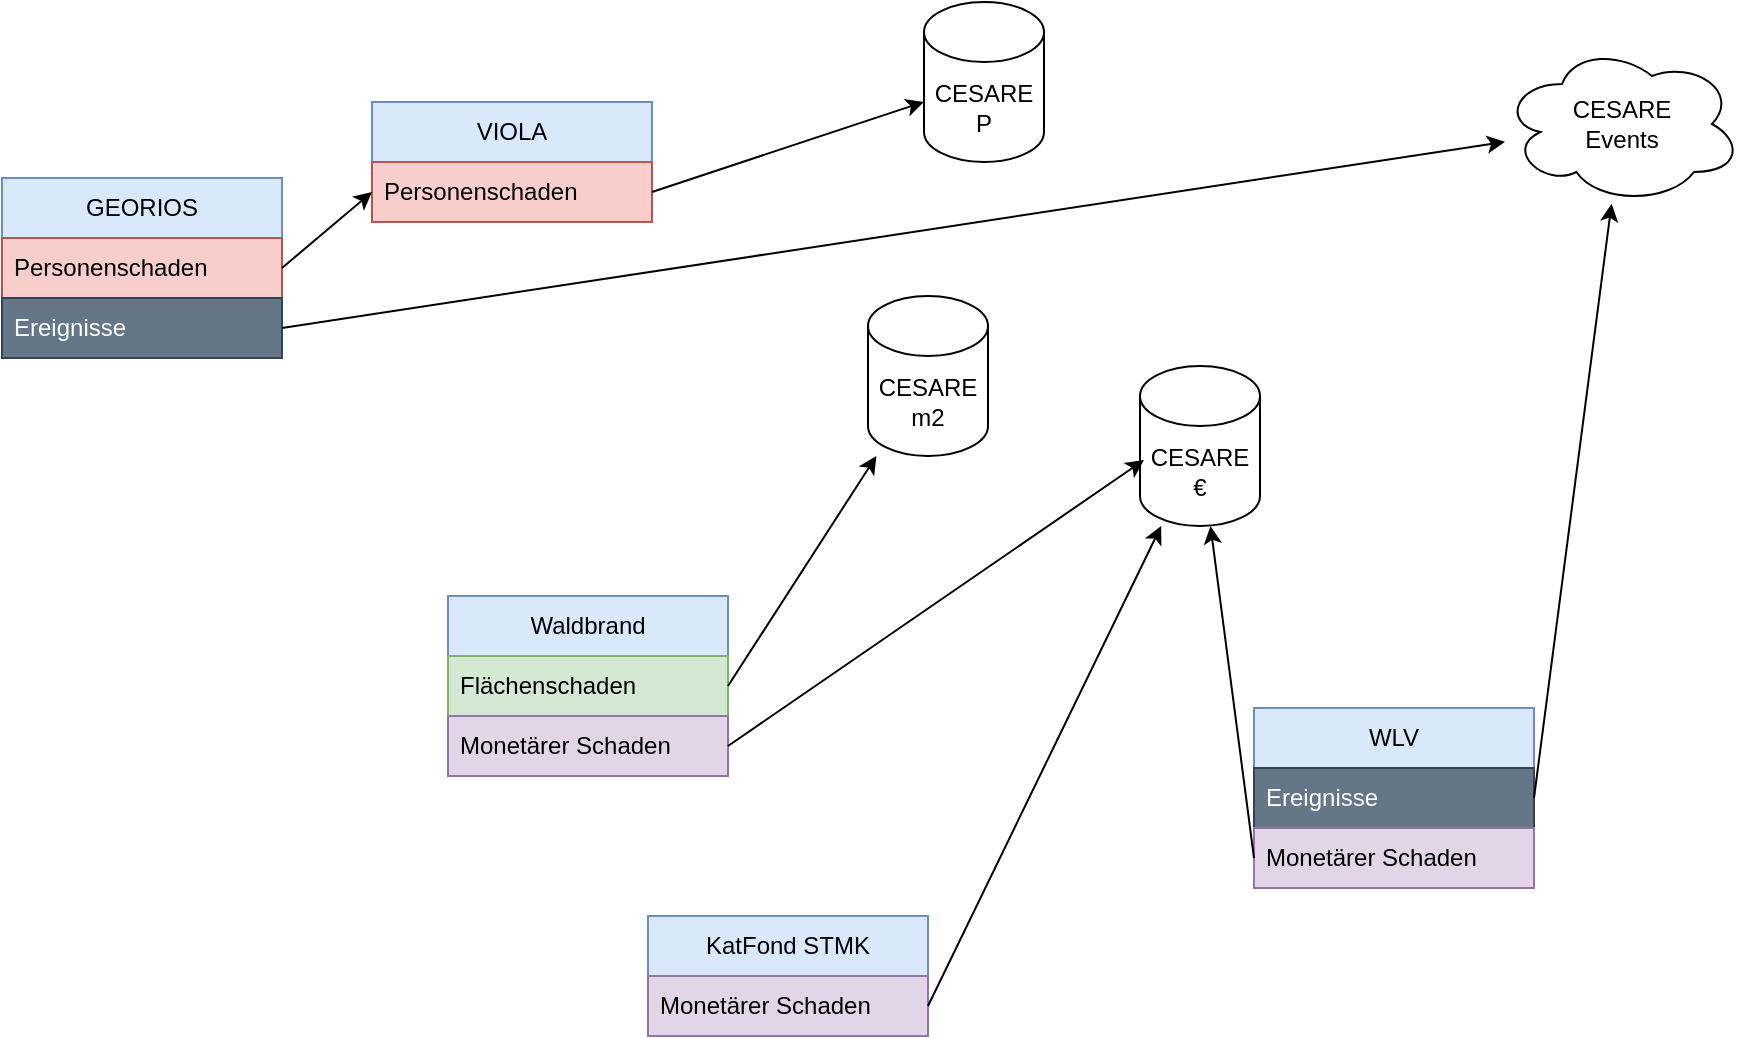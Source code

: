 <mxfile version="24.2.1" type="github">
  <diagram id="C5RBs43oDa-KdzZeNtuy" name="Page-1">
    <mxGraphModel dx="1834" dy="1164" grid="0" gridSize="10" guides="1" tooltips="1" connect="1" arrows="1" fold="1" page="0" pageScale="1" pageWidth="827" pageHeight="1169" background="none" math="0" shadow="0">
      <root>
        <mxCell id="WIyWlLk6GJQsqaUBKTNV-0" />
        <mxCell id="WIyWlLk6GJQsqaUBKTNV-1" parent="WIyWlLk6GJQsqaUBKTNV-0" />
        <mxCell id="sgGp_4qUbBrlw8MdQmAA-0" value="VIOLA" style="swimlane;fontStyle=0;childLayout=stackLayout;horizontal=1;startSize=30;horizontalStack=0;resizeParent=1;resizeParentMax=0;resizeLast=0;collapsible=1;marginBottom=0;whiteSpace=wrap;html=1;fillColor=#dae8fc;strokeColor=#6c8ebf;" vertex="1" parent="WIyWlLk6GJQsqaUBKTNV-1">
          <mxGeometry x="62" y="-17" width="140" height="60" as="geometry">
            <mxRectangle x="50" y="525" width="80" height="30" as="alternateBounds" />
          </mxGeometry>
        </mxCell>
        <mxCell id="sgGp_4qUbBrlw8MdQmAA-1" value="Personenschaden" style="text;strokeColor=#b85450;fillColor=#f8cecc;align=left;verticalAlign=middle;spacingLeft=4;spacingRight=4;overflow=hidden;points=[[0,0.5],[1,0.5]];portConstraint=eastwest;rotatable=0;whiteSpace=wrap;html=1;" vertex="1" parent="sgGp_4qUbBrlw8MdQmAA-0">
          <mxGeometry y="30" width="140" height="30" as="geometry" />
        </mxCell>
        <mxCell id="sgGp_4qUbBrlw8MdQmAA-7" value="Waldbrand" style="swimlane;fontStyle=0;childLayout=stackLayout;horizontal=1;startSize=30;horizontalStack=0;resizeParent=1;resizeParentMax=0;resizeLast=0;collapsible=1;marginBottom=0;whiteSpace=wrap;html=1;fillColor=#dae8fc;strokeColor=#6c8ebf;" vertex="1" parent="WIyWlLk6GJQsqaUBKTNV-1">
          <mxGeometry x="100" y="230" width="140" height="90" as="geometry" />
        </mxCell>
        <mxCell id="sgGp_4qUbBrlw8MdQmAA-8" value="Flächenschaden" style="text;strokeColor=#82b366;fillColor=#d5e8d4;align=left;verticalAlign=middle;spacingLeft=4;spacingRight=4;overflow=hidden;points=[[0,0.5],[1,0.5]];portConstraint=eastwest;rotatable=0;whiteSpace=wrap;html=1;" vertex="1" parent="sgGp_4qUbBrlw8MdQmAA-7">
          <mxGeometry y="30" width="140" height="30" as="geometry" />
        </mxCell>
        <mxCell id="sgGp_4qUbBrlw8MdQmAA-9" value="Monetärer Schaden" style="text;strokeColor=#9673a6;fillColor=#e1d5e7;align=left;verticalAlign=middle;spacingLeft=4;spacingRight=4;overflow=hidden;points=[[0,0.5],[1,0.5]];portConstraint=eastwest;rotatable=0;whiteSpace=wrap;html=1;" vertex="1" parent="sgGp_4qUbBrlw8MdQmAA-7">
          <mxGeometry y="60" width="140" height="30" as="geometry" />
        </mxCell>
        <mxCell id="sgGp_4qUbBrlw8MdQmAA-11" value="CESARE&lt;div&gt;€&lt;/div&gt;" style="shape=cylinder3;whiteSpace=wrap;html=1;boundedLbl=1;backgroundOutline=1;size=15;" vertex="1" parent="WIyWlLk6GJQsqaUBKTNV-1">
          <mxGeometry x="446" y="115" width="60" height="80" as="geometry" />
        </mxCell>
        <mxCell id="sgGp_4qUbBrlw8MdQmAA-12" value="CESARE&lt;div&gt;P&lt;/div&gt;" style="shape=cylinder3;whiteSpace=wrap;html=1;boundedLbl=1;backgroundOutline=1;size=15;" vertex="1" parent="WIyWlLk6GJQsqaUBKTNV-1">
          <mxGeometry x="338" y="-67" width="60" height="80" as="geometry" />
        </mxCell>
        <mxCell id="sgGp_4qUbBrlw8MdQmAA-13" value="CESARE&lt;div&gt;m2&lt;/div&gt;" style="shape=cylinder3;whiteSpace=wrap;html=1;boundedLbl=1;backgroundOutline=1;size=15;" vertex="1" parent="WIyWlLk6GJQsqaUBKTNV-1">
          <mxGeometry x="310" y="80" width="60" height="80" as="geometry" />
        </mxCell>
        <mxCell id="sgGp_4qUbBrlw8MdQmAA-14" value="KatFond STMK" style="swimlane;fontStyle=0;childLayout=stackLayout;horizontal=1;startSize=30;horizontalStack=0;resizeParent=1;resizeParentMax=0;resizeLast=0;collapsible=1;marginBottom=0;whiteSpace=wrap;html=1;fillColor=#dae8fc;strokeColor=#6c8ebf;" vertex="1" parent="WIyWlLk6GJQsqaUBKTNV-1">
          <mxGeometry x="200" y="390" width="140" height="60" as="geometry" />
        </mxCell>
        <mxCell id="sgGp_4qUbBrlw8MdQmAA-16" value="Monetärer Schaden" style="text;strokeColor=#9673a6;fillColor=#e1d5e7;align=left;verticalAlign=middle;spacingLeft=4;spacingRight=4;overflow=hidden;points=[[0,0.5],[1,0.5]];portConstraint=eastwest;rotatable=0;whiteSpace=wrap;html=1;" vertex="1" parent="sgGp_4qUbBrlw8MdQmAA-14">
          <mxGeometry y="30" width="140" height="30" as="geometry" />
        </mxCell>
        <mxCell id="sgGp_4qUbBrlw8MdQmAA-17" value="WLV" style="swimlane;fontStyle=0;childLayout=stackLayout;horizontal=1;startSize=30;horizontalStack=0;resizeParent=1;resizeParentMax=0;resizeLast=0;collapsible=1;marginBottom=0;whiteSpace=wrap;html=1;fillColor=#dae8fc;strokeColor=#6c8ebf;" vertex="1" parent="WIyWlLk6GJQsqaUBKTNV-1">
          <mxGeometry x="503" y="286" width="140" height="90" as="geometry" />
        </mxCell>
        <mxCell id="sgGp_4qUbBrlw8MdQmAA-18" value="Ereignisse" style="text;strokeColor=#314354;fillColor=#647687;align=left;verticalAlign=middle;spacingLeft=4;spacingRight=4;overflow=hidden;points=[[0,0.5],[1,0.5]];portConstraint=eastwest;rotatable=0;whiteSpace=wrap;html=1;fontColor=#ffffff;" vertex="1" parent="sgGp_4qUbBrlw8MdQmAA-17">
          <mxGeometry y="30" width="140" height="30" as="geometry" />
        </mxCell>
        <mxCell id="sgGp_4qUbBrlw8MdQmAA-19" value="Monetärer Schaden" style="text;strokeColor=#9673a6;fillColor=#e1d5e7;align=left;verticalAlign=middle;spacingLeft=4;spacingRight=4;overflow=hidden;points=[[0,0.5],[1,0.5]];portConstraint=eastwest;rotatable=0;whiteSpace=wrap;html=1;" vertex="1" parent="sgGp_4qUbBrlw8MdQmAA-17">
          <mxGeometry y="60" width="140" height="30" as="geometry" />
        </mxCell>
        <mxCell id="sgGp_4qUbBrlw8MdQmAA-20" value="" style="endArrow=classic;html=1;rounded=0;exitX=1;exitY=0.5;exitDx=0;exitDy=0;" edge="1" parent="WIyWlLk6GJQsqaUBKTNV-1" source="sgGp_4qUbBrlw8MdQmAA-1" target="sgGp_4qUbBrlw8MdQmAA-12">
          <mxGeometry width="50" height="50" relative="1" as="geometry">
            <mxPoint x="400" y="280" as="sourcePoint" />
            <mxPoint x="450" y="230" as="targetPoint" />
          </mxGeometry>
        </mxCell>
        <mxCell id="sgGp_4qUbBrlw8MdQmAA-21" value="" style="endArrow=classic;html=1;rounded=0;exitX=1;exitY=0.5;exitDx=0;exitDy=0;" edge="1" parent="WIyWlLk6GJQsqaUBKTNV-1" source="sgGp_4qUbBrlw8MdQmAA-7" target="sgGp_4qUbBrlw8MdQmAA-13">
          <mxGeometry width="50" height="50" relative="1" as="geometry">
            <mxPoint x="400" y="280" as="sourcePoint" />
            <mxPoint x="450" y="230" as="targetPoint" />
          </mxGeometry>
        </mxCell>
        <mxCell id="sgGp_4qUbBrlw8MdQmAA-22" value="" style="endArrow=classic;html=1;rounded=0;exitX=1;exitY=0.5;exitDx=0;exitDy=0;entryX=0.033;entryY=0.588;entryDx=0;entryDy=0;entryPerimeter=0;" edge="1" parent="WIyWlLk6GJQsqaUBKTNV-1" source="sgGp_4qUbBrlw8MdQmAA-9" target="sgGp_4qUbBrlw8MdQmAA-11">
          <mxGeometry width="50" height="50" relative="1" as="geometry">
            <mxPoint x="250" y="285" as="sourcePoint" />
            <mxPoint x="600" y="151" as="targetPoint" />
          </mxGeometry>
        </mxCell>
        <mxCell id="sgGp_4qUbBrlw8MdQmAA-23" value="" style="endArrow=classic;html=1;rounded=0;exitX=1;exitY=0.75;exitDx=0;exitDy=0;" edge="1" parent="WIyWlLk6GJQsqaUBKTNV-1" source="sgGp_4qUbBrlw8MdQmAA-14" target="sgGp_4qUbBrlw8MdQmAA-11">
          <mxGeometry width="50" height="50" relative="1" as="geometry">
            <mxPoint x="250" y="315" as="sourcePoint" />
            <mxPoint x="462" y="147" as="targetPoint" />
          </mxGeometry>
        </mxCell>
        <mxCell id="sgGp_4qUbBrlw8MdQmAA-25" value="CESARE&lt;div&gt;Events&lt;/div&gt;" style="ellipse;shape=cloud;whiteSpace=wrap;html=1;" vertex="1" parent="WIyWlLk6GJQsqaUBKTNV-1">
          <mxGeometry x="627" y="-46" width="120" height="80" as="geometry" />
        </mxCell>
        <mxCell id="sgGp_4qUbBrlw8MdQmAA-26" value="" style="endArrow=classic;html=1;rounded=0;exitX=0;exitY=0.5;exitDx=0;exitDy=0;" edge="1" parent="WIyWlLk6GJQsqaUBKTNV-1" source="sgGp_4qUbBrlw8MdQmAA-19" target="sgGp_4qUbBrlw8MdQmAA-11">
          <mxGeometry width="50" height="50" relative="1" as="geometry">
            <mxPoint x="350" y="445" as="sourcePoint" />
            <mxPoint x="423" y="170" as="targetPoint" />
          </mxGeometry>
        </mxCell>
        <mxCell id="sgGp_4qUbBrlw8MdQmAA-27" value="" style="endArrow=classic;html=1;rounded=0;exitX=1;exitY=0.5;exitDx=0;exitDy=0;" edge="1" parent="WIyWlLk6GJQsqaUBKTNV-1" source="sgGp_4qUbBrlw8MdQmAA-18" target="sgGp_4qUbBrlw8MdQmAA-25">
          <mxGeometry width="50" height="50" relative="1" as="geometry">
            <mxPoint x="744" y="555" as="sourcePoint" />
            <mxPoint x="730" y="320" as="targetPoint" />
          </mxGeometry>
        </mxCell>
        <mxCell id="sgGp_4qUbBrlw8MdQmAA-28" value="GEORIOS" style="swimlane;fontStyle=0;childLayout=stackLayout;horizontal=1;startSize=30;horizontalStack=0;resizeParent=1;resizeParentMax=0;resizeLast=0;collapsible=1;marginBottom=0;whiteSpace=wrap;html=1;fillColor=#dae8fc;strokeColor=#6c8ebf;" vertex="1" parent="WIyWlLk6GJQsqaUBKTNV-1">
          <mxGeometry x="-123" y="21" width="140" height="90" as="geometry" />
        </mxCell>
        <mxCell id="sgGp_4qUbBrlw8MdQmAA-29" value="Personenschaden" style="text;strokeColor=#b85450;fillColor=#f8cecc;align=left;verticalAlign=middle;spacingLeft=4;spacingRight=4;overflow=hidden;points=[[0,0.5],[1,0.5]];portConstraint=eastwest;rotatable=0;whiteSpace=wrap;html=1;" vertex="1" parent="sgGp_4qUbBrlw8MdQmAA-28">
          <mxGeometry y="30" width="140" height="30" as="geometry" />
        </mxCell>
        <mxCell id="sgGp_4qUbBrlw8MdQmAA-30" value="Ereignisse" style="text;strokeColor=#314354;fillColor=#647687;align=left;verticalAlign=middle;spacingLeft=4;spacingRight=4;overflow=hidden;points=[[0,0.5],[1,0.5]];portConstraint=eastwest;rotatable=0;whiteSpace=wrap;html=1;fontColor=#ffffff;" vertex="1" parent="sgGp_4qUbBrlw8MdQmAA-28">
          <mxGeometry y="60" width="140" height="30" as="geometry" />
        </mxCell>
        <mxCell id="sgGp_4qUbBrlw8MdQmAA-31" value="" style="endArrow=classic;html=1;rounded=0;exitX=1;exitY=0.5;exitDx=0;exitDy=0;entryX=0;entryY=0.5;entryDx=0;entryDy=0;" edge="1" parent="WIyWlLk6GJQsqaUBKTNV-1" source="sgGp_4qUbBrlw8MdQmAA-28" target="sgGp_4qUbBrlw8MdQmAA-1">
          <mxGeometry width="50" height="50" relative="1" as="geometry">
            <mxPoint x="387" y="263" as="sourcePoint" />
            <mxPoint x="437" y="213" as="targetPoint" />
          </mxGeometry>
        </mxCell>
        <mxCell id="sgGp_4qUbBrlw8MdQmAA-32" value="" style="endArrow=classic;html=1;rounded=0;exitX=1;exitY=0.5;exitDx=0;exitDy=0;" edge="1" parent="WIyWlLk6GJQsqaUBKTNV-1" source="sgGp_4qUbBrlw8MdQmAA-30" target="sgGp_4qUbBrlw8MdQmAA-25">
          <mxGeometry width="50" height="50" relative="1" as="geometry">
            <mxPoint x="387" y="263" as="sourcePoint" />
            <mxPoint x="437" y="213" as="targetPoint" />
          </mxGeometry>
        </mxCell>
      </root>
    </mxGraphModel>
  </diagram>
</mxfile>
